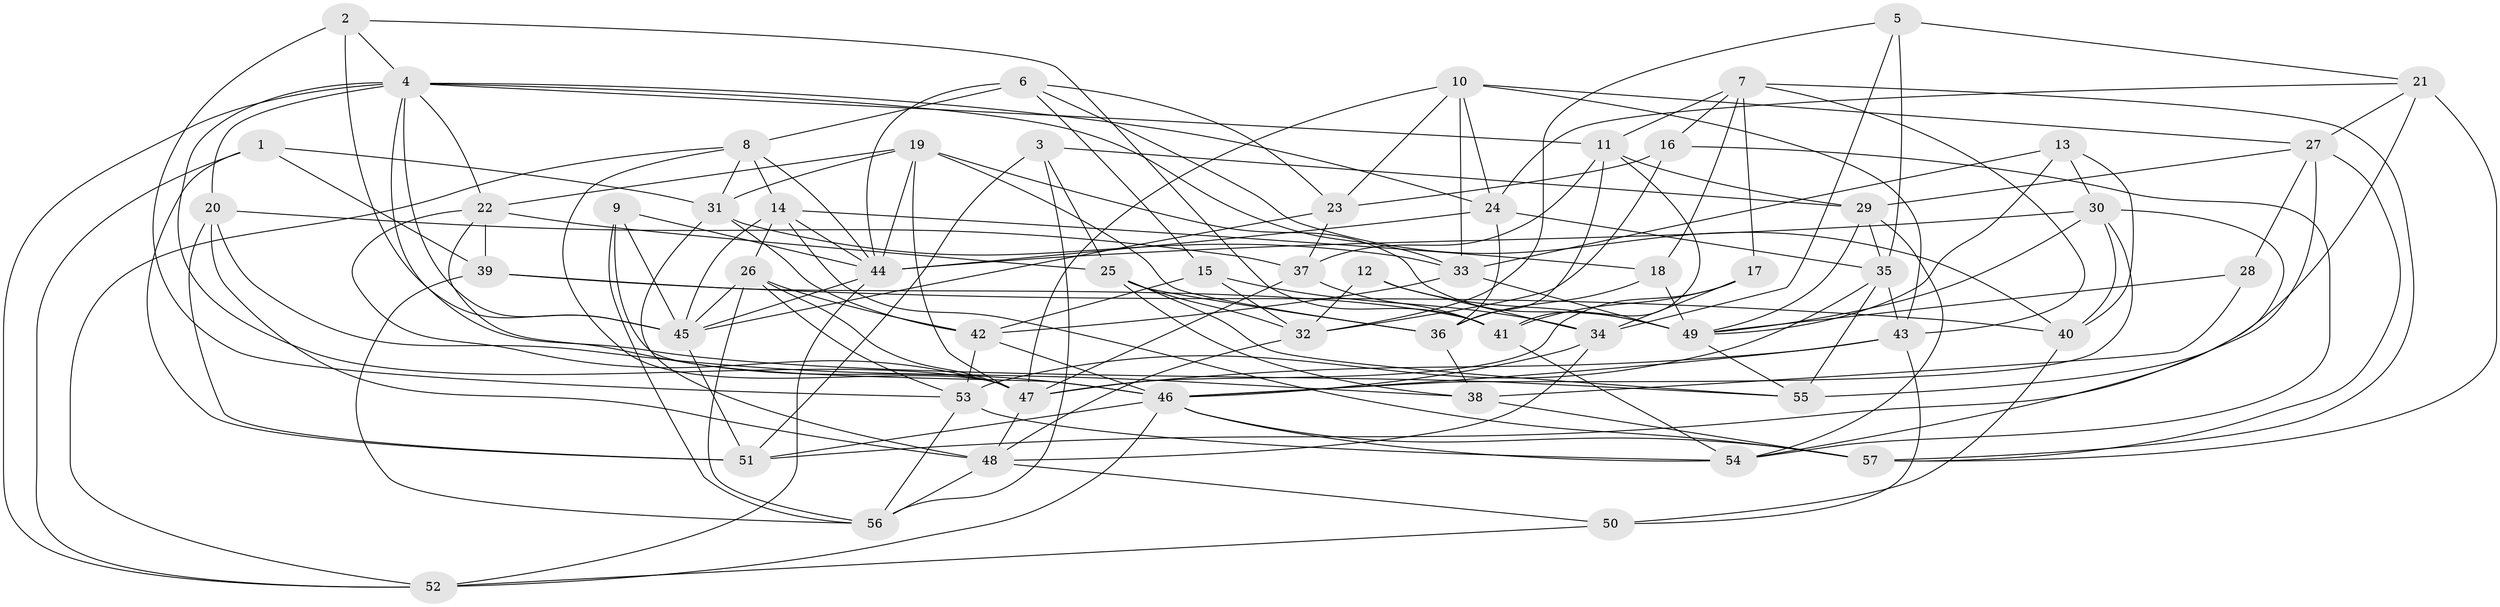 // original degree distribution, {4: 1.0}
// Generated by graph-tools (version 1.1) at 2025/26/03/09/25 03:26:54]
// undirected, 57 vertices, 163 edges
graph export_dot {
graph [start="1"]
  node [color=gray90,style=filled];
  1;
  2;
  3;
  4;
  5;
  6;
  7;
  8;
  9;
  10;
  11;
  12;
  13;
  14;
  15;
  16;
  17;
  18;
  19;
  20;
  21;
  22;
  23;
  24;
  25;
  26;
  27;
  28;
  29;
  30;
  31;
  32;
  33;
  34;
  35;
  36;
  37;
  38;
  39;
  40;
  41;
  42;
  43;
  44;
  45;
  46;
  47;
  48;
  49;
  50;
  51;
  52;
  53;
  54;
  55;
  56;
  57;
  1 -- 31 [weight=1.0];
  1 -- 39 [weight=1.0];
  1 -- 51 [weight=1.0];
  1 -- 52 [weight=1.0];
  2 -- 4 [weight=1.0];
  2 -- 41 [weight=1.0];
  2 -- 45 [weight=1.0];
  2 -- 53 [weight=1.0];
  3 -- 25 [weight=1.0];
  3 -- 29 [weight=1.0];
  3 -- 51 [weight=1.0];
  3 -- 56 [weight=1.0];
  4 -- 11 [weight=1.0];
  4 -- 20 [weight=1.0];
  4 -- 22 [weight=1.0];
  4 -- 24 [weight=1.0];
  4 -- 33 [weight=1.0];
  4 -- 45 [weight=1.0];
  4 -- 47 [weight=1.0];
  4 -- 52 [weight=1.0];
  4 -- 55 [weight=1.0];
  5 -- 21 [weight=1.0];
  5 -- 32 [weight=1.0];
  5 -- 34 [weight=1.0];
  5 -- 35 [weight=1.0];
  6 -- 8 [weight=1.0];
  6 -- 15 [weight=1.0];
  6 -- 23 [weight=1.0];
  6 -- 40 [weight=1.0];
  6 -- 44 [weight=2.0];
  7 -- 11 [weight=1.0];
  7 -- 16 [weight=1.0];
  7 -- 17 [weight=1.0];
  7 -- 18 [weight=1.0];
  7 -- 43 [weight=1.0];
  7 -- 57 [weight=1.0];
  8 -- 14 [weight=1.0];
  8 -- 31 [weight=1.0];
  8 -- 44 [weight=1.0];
  8 -- 47 [weight=1.0];
  8 -- 52 [weight=1.0];
  9 -- 44 [weight=1.0];
  9 -- 45 [weight=1.0];
  9 -- 46 [weight=1.0];
  9 -- 56 [weight=1.0];
  10 -- 23 [weight=1.0];
  10 -- 24 [weight=1.0];
  10 -- 27 [weight=1.0];
  10 -- 33 [weight=1.0];
  10 -- 43 [weight=1.0];
  10 -- 47 [weight=1.0];
  11 -- 29 [weight=1.0];
  11 -- 36 [weight=1.0];
  11 -- 37 [weight=1.0];
  11 -- 41 [weight=1.0];
  12 -- 32 [weight=1.0];
  12 -- 34 [weight=1.0];
  12 -- 49 [weight=2.0];
  13 -- 30 [weight=1.0];
  13 -- 33 [weight=1.0];
  13 -- 40 [weight=1.0];
  13 -- 49 [weight=1.0];
  14 -- 18 [weight=1.0];
  14 -- 26 [weight=1.0];
  14 -- 44 [weight=1.0];
  14 -- 45 [weight=1.0];
  14 -- 57 [weight=1.0];
  15 -- 32 [weight=1.0];
  15 -- 34 [weight=1.0];
  15 -- 42 [weight=1.0];
  16 -- 23 [weight=1.0];
  16 -- 32 [weight=1.0];
  16 -- 54 [weight=1.0];
  17 -- 34 [weight=1.0];
  17 -- 41 [weight=1.0];
  17 -- 47 [weight=1.0];
  18 -- 36 [weight=1.0];
  18 -- 49 [weight=1.0];
  19 -- 22 [weight=1.0];
  19 -- 31 [weight=1.0];
  19 -- 36 [weight=1.0];
  19 -- 44 [weight=1.0];
  19 -- 47 [weight=1.0];
  19 -- 49 [weight=1.0];
  20 -- 37 [weight=1.0];
  20 -- 38 [weight=1.0];
  20 -- 48 [weight=2.0];
  20 -- 51 [weight=1.0];
  21 -- 24 [weight=1.0];
  21 -- 27 [weight=1.0];
  21 -- 55 [weight=2.0];
  21 -- 57 [weight=1.0];
  22 -- 25 [weight=1.0];
  22 -- 39 [weight=1.0];
  22 -- 46 [weight=1.0];
  22 -- 47 [weight=1.0];
  23 -- 37 [weight=2.0];
  23 -- 45 [weight=1.0];
  24 -- 35 [weight=1.0];
  24 -- 36 [weight=1.0];
  24 -- 44 [weight=1.0];
  25 -- 32 [weight=1.0];
  25 -- 36 [weight=1.0];
  25 -- 38 [weight=1.0];
  25 -- 55 [weight=1.0];
  26 -- 42 [weight=1.0];
  26 -- 45 [weight=1.0];
  26 -- 47 [weight=1.0];
  26 -- 53 [weight=1.0];
  26 -- 56 [weight=1.0];
  27 -- 28 [weight=1.0];
  27 -- 29 [weight=1.0];
  27 -- 51 [weight=1.0];
  27 -- 57 [weight=1.0];
  28 -- 38 [weight=2.0];
  28 -- 49 [weight=1.0];
  29 -- 35 [weight=1.0];
  29 -- 49 [weight=1.0];
  29 -- 54 [weight=1.0];
  30 -- 40 [weight=1.0];
  30 -- 44 [weight=1.0];
  30 -- 46 [weight=1.0];
  30 -- 49 [weight=1.0];
  30 -- 54 [weight=1.0];
  31 -- 33 [weight=1.0];
  31 -- 42 [weight=1.0];
  31 -- 48 [weight=1.0];
  32 -- 48 [weight=1.0];
  33 -- 42 [weight=1.0];
  33 -- 49 [weight=1.0];
  34 -- 46 [weight=1.0];
  34 -- 48 [weight=1.0];
  35 -- 43 [weight=1.0];
  35 -- 53 [weight=1.0];
  35 -- 55 [weight=1.0];
  36 -- 38 [weight=1.0];
  37 -- 41 [weight=1.0];
  37 -- 47 [weight=1.0];
  38 -- 57 [weight=1.0];
  39 -- 40 [weight=2.0];
  39 -- 41 [weight=1.0];
  39 -- 56 [weight=1.0];
  40 -- 50 [weight=1.0];
  41 -- 54 [weight=1.0];
  42 -- 46 [weight=1.0];
  42 -- 53 [weight=1.0];
  43 -- 46 [weight=1.0];
  43 -- 47 [weight=1.0];
  43 -- 50 [weight=1.0];
  44 -- 45 [weight=1.0];
  44 -- 52 [weight=1.0];
  45 -- 51 [weight=1.0];
  46 -- 51 [weight=1.0];
  46 -- 52 [weight=1.0];
  46 -- 54 [weight=1.0];
  46 -- 57 [weight=1.0];
  47 -- 48 [weight=1.0];
  48 -- 50 [weight=1.0];
  48 -- 56 [weight=1.0];
  49 -- 55 [weight=1.0];
  50 -- 52 [weight=1.0];
  53 -- 54 [weight=1.0];
  53 -- 56 [weight=1.0];
}

